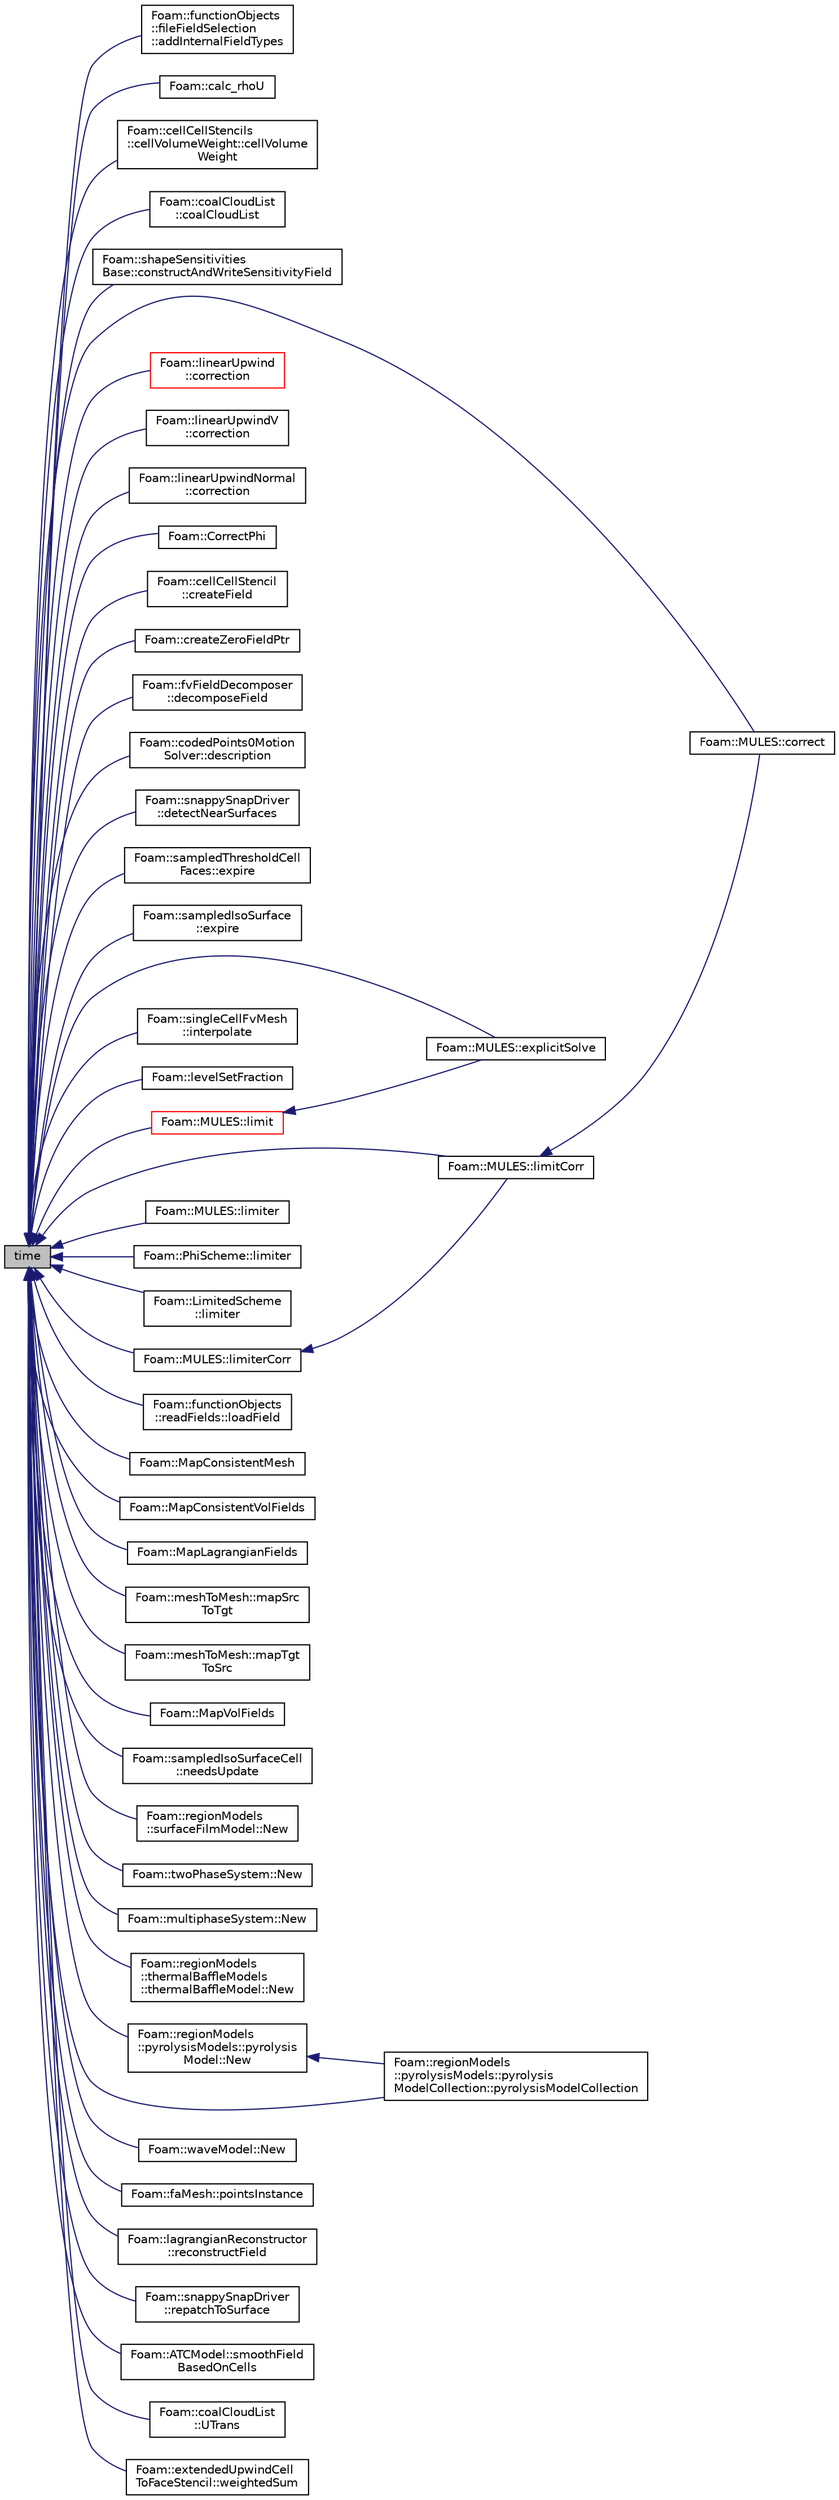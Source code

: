 digraph "time"
{
  bgcolor="transparent";
  edge [fontname="Helvetica",fontsize="10",labelfontname="Helvetica",labelfontsize="10"];
  node [fontname="Helvetica",fontsize="10",shape=record];
  rankdir="LR";
  Node1 [label="time",height=0.2,width=0.4,color="black", fillcolor="grey75", style="filled" fontcolor="black"];
  Node1 -> Node2 [dir="back",color="midnightblue",fontsize="10",style="solid",fontname="Helvetica"];
  Node2 [label="Foam::functionObjects\l::fileFieldSelection\l::addInternalFieldTypes",height=0.2,width=0.4,color="black",URL="$classFoam_1_1functionObjects_1_1fileFieldSelection.html#abfecd2463d998913b62ba88eb31347b0",tooltip="Add registered Internal types to selection. "];
  Node1 -> Node3 [dir="back",color="midnightblue",fontsize="10",style="solid",fontname="Helvetica"];
  Node3 [label="Foam::calc_rhoU",height=0.2,width=0.4,color="black",URL="$namespaceFoam.html#ad81932f79d008c5d8d22b5224a5b1843"];
  Node1 -> Node4 [dir="back",color="midnightblue",fontsize="10",style="solid",fontname="Helvetica"];
  Node4 [label="Foam::cellCellStencils\l::cellVolumeWeight::cellVolume\lWeight",height=0.2,width=0.4,color="black",URL="$classFoam_1_1cellCellStencils_1_1cellVolumeWeight.html#a2feadb1f27ae2105eac53af2fa997430",tooltip="Construct from fvMesh. "];
  Node1 -> Node5 [dir="back",color="midnightblue",fontsize="10",style="solid",fontname="Helvetica"];
  Node5 [label="Foam::coalCloudList\l::coalCloudList",height=0.2,width=0.4,color="black",URL="$classFoam_1_1coalCloudList.html#a4557023397aad50dca7e2902a2f22d19"];
  Node1 -> Node6 [dir="back",color="midnightblue",fontsize="10",style="solid",fontname="Helvetica"];
  Node6 [label="Foam::shapeSensitivities\lBase::constructAndWriteSensitivityField",height=0.2,width=0.4,color="black",URL="$classFoam_1_1shapeSensitivitiesBase.html#a7a8d46f56f77b3a0e0689aa2f6d62679",tooltip="Constructs volField based on boundaryField and writes it. "];
  Node1 -> Node7 [dir="back",color="midnightblue",fontsize="10",style="solid",fontname="Helvetica"];
  Node7 [label="Foam::MULES::correct",height=0.2,width=0.4,color="black",URL="$namespaceFoam_1_1MULES.html#a1ab0eb910db9ec05d9a3879dfcd2c103"];
  Node1 -> Node8 [dir="back",color="midnightblue",fontsize="10",style="solid",fontname="Helvetica"];
  Node8 [label="Foam::linearUpwind\l::correction",height=0.2,width=0.4,color="red",URL="$classFoam_1_1linearUpwind.html#ad5f4a5d3bc1173cf56b1283cdea2e418",tooltip="Return the explicit correction to the face-interpolate. "];
  Node1 -> Node9 [dir="back",color="midnightblue",fontsize="10",style="solid",fontname="Helvetica"];
  Node9 [label="Foam::linearUpwindV\l::correction",height=0.2,width=0.4,color="black",URL="$classFoam_1_1linearUpwindV.html#ad5f4a5d3bc1173cf56b1283cdea2e418",tooltip="Return the explicit correction to the face-interpolate. "];
  Node1 -> Node10 [dir="back",color="midnightblue",fontsize="10",style="solid",fontname="Helvetica"];
  Node10 [label="Foam::linearUpwindNormal\l::correction",height=0.2,width=0.4,color="black",URL="$classFoam_1_1linearUpwindNormal.html#ad5f4a5d3bc1173cf56b1283cdea2e418",tooltip="Return the explicit correction to the face-interpolate. "];
  Node1 -> Node11 [dir="back",color="midnightblue",fontsize="10",style="solid",fontname="Helvetica"];
  Node11 [label="Foam::CorrectPhi",height=0.2,width=0.4,color="black",URL="$namespaceFoam.html#ac25e7d2bbe87588cbf10d96cc1ae09a3"];
  Node1 -> Node12 [dir="back",color="midnightblue",fontsize="10",style="solid",fontname="Helvetica"];
  Node12 [label="Foam::cellCellStencil\l::createField",height=0.2,width=0.4,color="black",URL="$classFoam_1_1cellCellStencil.html#ac43d015a87f9efa3537512eea86f7794"];
  Node1 -> Node13 [dir="back",color="midnightblue",fontsize="10",style="solid",fontname="Helvetica"];
  Node13 [label="Foam::createZeroFieldPtr",height=0.2,width=0.4,color="black",URL="$namespaceFoam.html#abb2631412c2623bbe9aafb9b7d057b44"];
  Node1 -> Node14 [dir="back",color="midnightblue",fontsize="10",style="solid",fontname="Helvetica"];
  Node14 [label="Foam::fvFieldDecomposer\l::decomposeField",height=0.2,width=0.4,color="black",URL="$classFoam_1_1fvFieldDecomposer.html#a8fbd2e0eb6a5d073d0f979ba14dcf43f"];
  Node1 -> Node15 [dir="back",color="midnightblue",fontsize="10",style="solid",fontname="Helvetica"];
  Node15 [label="Foam::codedPoints0Motion\lSolver::description",height=0.2,width=0.4,color="black",URL="$classFoam_1_1codedPoints0MotionSolver.html#a9963345694cbeb6cab6938df197be487",tooltip="Return a description (type + name) for the output. "];
  Node1 -> Node16 [dir="back",color="midnightblue",fontsize="10",style="solid",fontname="Helvetica"];
  Node16 [label="Foam::snappySnapDriver\l::detectNearSurfaces",height=0.2,width=0.4,color="black",URL="$classFoam_1_1snappySnapDriver.html#a1f0aa6841e7a037db0a22342f828e761",tooltip="Per patch point override displacement if in gap situation. "];
  Node1 -> Node17 [dir="back",color="midnightblue",fontsize="10",style="solid",fontname="Helvetica"];
  Node17 [label="Foam::sampledThresholdCell\lFaces::expire",height=0.2,width=0.4,color="black",URL="$classFoam_1_1sampledThresholdCellFaces.html#a99e9f0908a967713d117081d26ed51d0",tooltip="Mark the surface as needing an update. "];
  Node1 -> Node18 [dir="back",color="midnightblue",fontsize="10",style="solid",fontname="Helvetica"];
  Node18 [label="Foam::sampledIsoSurface\l::expire",height=0.2,width=0.4,color="black",URL="$classFoam_1_1sampledIsoSurface.html#a99e9f0908a967713d117081d26ed51d0",tooltip="Mark the surface as needing an update. "];
  Node1 -> Node19 [dir="back",color="midnightblue",fontsize="10",style="solid",fontname="Helvetica"];
  Node19 [label="Foam::MULES::explicitSolve",height=0.2,width=0.4,color="black",URL="$namespaceFoam_1_1MULES.html#adcc09177637dadb5c0559fc394677707"];
  Node1 -> Node20 [dir="back",color="midnightblue",fontsize="10",style="solid",fontname="Helvetica"];
  Node20 [label="Foam::singleCellFvMesh\l::interpolate",height=0.2,width=0.4,color="black",URL="$classFoam_1_1singleCellFvMesh.html#a7f0d8ba2b6a4c4c47fd025904753a3fc",tooltip="Map volField. Internal field set to average, patch fields straight copies. "];
  Node1 -> Node21 [dir="back",color="midnightblue",fontsize="10",style="solid",fontname="Helvetica"];
  Node21 [label="Foam::levelSetFraction",height=0.2,width=0.4,color="black",URL="$namespaceFoam.html#a2d31bfa04206ab5795c5c3cf6bf82774",tooltip="Calculate the volume-fraction that a level set occupies. This gives the the. "];
  Node1 -> Node22 [dir="back",color="midnightblue",fontsize="10",style="solid",fontname="Helvetica"];
  Node22 [label="Foam::MULES::limit",height=0.2,width=0.4,color="red",URL="$namespaceFoam_1_1MULES.html#a71d1731d21977db75d5f9bf2e880775f"];
  Node22 -> Node19 [dir="back",color="midnightblue",fontsize="10",style="solid",fontname="Helvetica"];
  Node1 -> Node23 [dir="back",color="midnightblue",fontsize="10",style="solid",fontname="Helvetica"];
  Node23 [label="Foam::MULES::limitCorr",height=0.2,width=0.4,color="black",URL="$namespaceFoam_1_1MULES.html#ac81c43eb6f670b9f50a4346d25cb01be"];
  Node23 -> Node7 [dir="back",color="midnightblue",fontsize="10",style="solid",fontname="Helvetica"];
  Node1 -> Node24 [dir="back",color="midnightblue",fontsize="10",style="solid",fontname="Helvetica"];
  Node24 [label="Foam::MULES::limiter",height=0.2,width=0.4,color="black",URL="$namespaceFoam_1_1MULES.html#a8db4bd63b51f07fbea4b4d8a129868ac"];
  Node1 -> Node25 [dir="back",color="midnightblue",fontsize="10",style="solid",fontname="Helvetica"];
  Node25 [label="Foam::PhiScheme::limiter",height=0.2,width=0.4,color="black",URL="$classFoam_1_1PhiScheme.html#aad9e018b93b59932a398c0826c5cef86",tooltip="Return the interpolation weighting factors. "];
  Node1 -> Node26 [dir="back",color="midnightblue",fontsize="10",style="solid",fontname="Helvetica"];
  Node26 [label="Foam::LimitedScheme\l::limiter",height=0.2,width=0.4,color="black",URL="$classFoam_1_1LimitedScheme.html#aad9e018b93b59932a398c0826c5cef86",tooltip="Return the interpolation weighting factors. "];
  Node1 -> Node27 [dir="back",color="midnightblue",fontsize="10",style="solid",fontname="Helvetica"];
  Node27 [label="Foam::MULES::limiterCorr",height=0.2,width=0.4,color="black",URL="$namespaceFoam_1_1MULES.html#a2a005009d12c78892e537a225038f32a"];
  Node27 -> Node23 [dir="back",color="midnightblue",fontsize="10",style="solid",fontname="Helvetica"];
  Node1 -> Node28 [dir="back",color="midnightblue",fontsize="10",style="solid",fontname="Helvetica"];
  Node28 [label="Foam::functionObjects\l::readFields::loadField",height=0.2,width=0.4,color="black",URL="$classFoam_1_1functionObjects_1_1readFields.html#a10719c13147e255fd98b8e8bc4a5069b"];
  Node1 -> Node29 [dir="back",color="midnightblue",fontsize="10",style="solid",fontname="Helvetica"];
  Node29 [label="Foam::MapConsistentMesh",height=0.2,width=0.4,color="black",URL="$namespaceFoam.html#a20e8c02336fc3cf5cbc64ed7ef0cddfb"];
  Node1 -> Node30 [dir="back",color="midnightblue",fontsize="10",style="solid",fontname="Helvetica"];
  Node30 [label="Foam::MapConsistentVolFields",height=0.2,width=0.4,color="black",URL="$namespaceFoam.html#aac4e9da9d87e049a6ceedd87d44d0e1e"];
  Node1 -> Node31 [dir="back",color="midnightblue",fontsize="10",style="solid",fontname="Helvetica"];
  Node31 [label="Foam::MapLagrangianFields",height=0.2,width=0.4,color="black",URL="$namespaceFoam.html#aa4c2477241512930dc343a71a890feb3",tooltip="Gets the indices of (source)particles that have been appended to the. "];
  Node1 -> Node32 [dir="back",color="midnightblue",fontsize="10",style="solid",fontname="Helvetica"];
  Node32 [label="Foam::meshToMesh::mapSrc\lToTgt",height=0.2,width=0.4,color="black",URL="$classFoam_1_1meshToMesh.html#a34f4a915d68091232cd635549faa716f"];
  Node1 -> Node33 [dir="back",color="midnightblue",fontsize="10",style="solid",fontname="Helvetica"];
  Node33 [label="Foam::meshToMesh::mapTgt\lToSrc",height=0.2,width=0.4,color="black",URL="$classFoam_1_1meshToMesh.html#ad39b63435ccb172510d99315033e7691"];
  Node1 -> Node34 [dir="back",color="midnightblue",fontsize="10",style="solid",fontname="Helvetica"];
  Node34 [label="Foam::MapVolFields",height=0.2,width=0.4,color="black",URL="$namespaceFoam.html#a1d6f6e241e1c37496af8a46df442780b"];
  Node1 -> Node35 [dir="back",color="midnightblue",fontsize="10",style="solid",fontname="Helvetica"];
  Node35 [label="Foam::sampledIsoSurfaceCell\l::needsUpdate",height=0.2,width=0.4,color="black",URL="$classFoam_1_1sampledIsoSurfaceCell.html#aa8e65b62831b56e76cf5fba5cad934db",tooltip="Does the surface need an update? "];
  Node1 -> Node36 [dir="back",color="midnightblue",fontsize="10",style="solid",fontname="Helvetica"];
  Node36 [label="Foam::regionModels\l::surfaceFilmModel::New",height=0.2,width=0.4,color="black",URL="$classFoam_1_1regionModels_1_1surfaceFilmModel.html#a122849f19a3f04fda71330ee83e23e58",tooltip="Return a reference to the selected surface film model. "];
  Node1 -> Node37 [dir="back",color="midnightblue",fontsize="10",style="solid",fontname="Helvetica"];
  Node37 [label="Foam::twoPhaseSystem::New",height=0.2,width=0.4,color="black",URL="$classFoam_1_1twoPhaseSystem.html#adb5271dd3b9685c1087918e63e19f78e"];
  Node1 -> Node38 [dir="back",color="midnightblue",fontsize="10",style="solid",fontname="Helvetica"];
  Node38 [label="Foam::multiphaseSystem::New",height=0.2,width=0.4,color="black",URL="$classFoam_1_1multiphaseSystem.html#a6c0cc89ac6ba49510d1827ae96f40b71"];
  Node1 -> Node39 [dir="back",color="midnightblue",fontsize="10",style="solid",fontname="Helvetica"];
  Node39 [label="Foam::regionModels\l::thermalBaffleModels\l::thermalBaffleModel::New",height=0.2,width=0.4,color="black",URL="$classFoam_1_1regionModels_1_1thermalBaffleModels_1_1thermalBaffleModel.html#a18367b6fa8eeeaf5460cd2871fbccc55",tooltip="Return a reference to the selected model. "];
  Node1 -> Node40 [dir="back",color="midnightblue",fontsize="10",style="solid",fontname="Helvetica"];
  Node40 [label="Foam::regionModels\l::pyrolysisModels::pyrolysis\lModel::New",height=0.2,width=0.4,color="black",URL="$classFoam_1_1regionModels_1_1pyrolysisModels_1_1pyrolysisModel.html#af7041645244db3ff80a239c9aa85b803",tooltip="Return a reference to the selected pyrolysis model. "];
  Node40 -> Node41 [dir="back",color="midnightblue",fontsize="10",style="solid",fontname="Helvetica"];
  Node41 [label="Foam::regionModels\l::pyrolysisModels::pyrolysis\lModelCollection::pyrolysisModelCollection",height=0.2,width=0.4,color="black",URL="$classFoam_1_1regionModels_1_1pyrolysisModels_1_1pyrolysisModelCollection.html#a1b4173eb8a704738b95f1ba8542805dc",tooltip="Construct from mesh. "];
  Node1 -> Node42 [dir="back",color="midnightblue",fontsize="10",style="solid",fontname="Helvetica"];
  Node42 [label="Foam::waveModel::New",height=0.2,width=0.4,color="black",URL="$classFoam_1_1waveModel.html#a760b686c6b286663754d424361349971",tooltip="Return a reference to the selected wave model. "];
  Node1 -> Node43 [dir="back",color="midnightblue",fontsize="10",style="solid",fontname="Helvetica"];
  Node43 [label="Foam::faMesh::pointsInstance",height=0.2,width=0.4,color="black",URL="$classFoam_1_1faMesh.html#a53d666389621432730eebcc16566c363",tooltip="Return the current instance directory for points. "];
  Node1 -> Node41 [dir="back",color="midnightblue",fontsize="10",style="solid",fontname="Helvetica"];
  Node1 -> Node44 [dir="back",color="midnightblue",fontsize="10",style="solid",fontname="Helvetica"];
  Node44 [label="Foam::lagrangianReconstructor\l::reconstructField",height=0.2,width=0.4,color="black",URL="$classFoam_1_1lagrangianReconstructor.html#a6e950b5a7419872d6a2da11e8a1231c0"];
  Node1 -> Node45 [dir="back",color="midnightblue",fontsize="10",style="solid",fontname="Helvetica"];
  Node45 [label="Foam::snappySnapDriver\l::repatchToSurface",height=0.2,width=0.4,color="black",URL="$classFoam_1_1snappySnapDriver.html#abf0c9c836463b6164ef331dce238b2fa",tooltip="Repatch faces according to surface nearest the face centre. "];
  Node1 -> Node46 [dir="back",color="midnightblue",fontsize="10",style="solid",fontname="Helvetica"];
  Node46 [label="Foam::ATCModel::smoothField\lBasedOnCells",height=0.2,width=0.4,color="black",URL="$classFoam_1_1ATCModel.html#a704dd4ff37d0bdcee146a52dcc5c268c",tooltip="Smooth an arbitrary field on a given list of cells. "];
  Node1 -> Node47 [dir="back",color="midnightblue",fontsize="10",style="solid",fontname="Helvetica"];
  Node47 [label="Foam::coalCloudList\l::UTrans",height=0.2,width=0.4,color="black",URL="$classFoam_1_1coalCloudList.html#a9060ef596446235f37e4cf58421f0301",tooltip="Return const reference to momentum source. "];
  Node1 -> Node48 [dir="back",color="midnightblue",fontsize="10",style="solid",fontname="Helvetica"];
  Node48 [label="Foam::extendedUpwindCell\lToFaceStencil::weightedSum",height=0.2,width=0.4,color="black",URL="$classFoam_1_1extendedUpwindCellToFaceStencil.html#a7186862621d229e8b78af0f65e1f15a2"];
}
